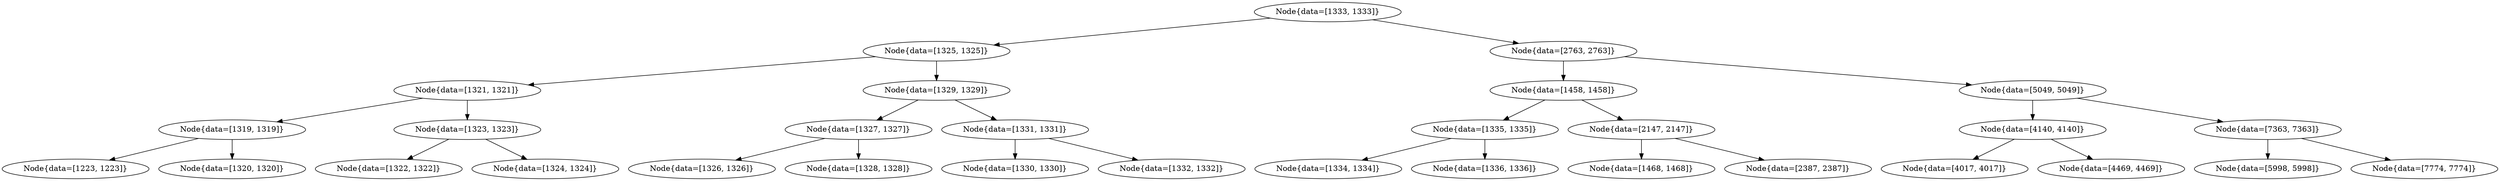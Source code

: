 digraph G{
343996043 [label="Node{data=[1333, 1333]}"]
343996043 -> 558223686
558223686 [label="Node{data=[1325, 1325]}"]
558223686 -> 1795976630
1795976630 [label="Node{data=[1321, 1321]}"]
1795976630 -> 1154241066
1154241066 [label="Node{data=[1319, 1319]}"]
1154241066 -> 1475072150
1475072150 [label="Node{data=[1223, 1223]}"]
1154241066 -> 1479271628
1479271628 [label="Node{data=[1320, 1320]}"]
1795976630 -> 1346519970
1346519970 [label="Node{data=[1323, 1323]}"]
1346519970 -> 1991837314
1991837314 [label="Node{data=[1322, 1322]}"]
1346519970 -> 2136934307
2136934307 [label="Node{data=[1324, 1324]}"]
558223686 -> 2027262208
2027262208 [label="Node{data=[1329, 1329]}"]
2027262208 -> 977834731
977834731 [label="Node{data=[1327, 1327]}"]
977834731 -> 75177526
75177526 [label="Node{data=[1326, 1326]}"]
977834731 -> 52323077
52323077 [label="Node{data=[1328, 1328]}"]
2027262208 -> 1469558775
1469558775 [label="Node{data=[1331, 1331]}"]
1469558775 -> 699834404
699834404 [label="Node{data=[1330, 1330]}"]
1469558775 -> 1977647498
1977647498 [label="Node{data=[1332, 1332]}"]
343996043 -> 85381752
85381752 [label="Node{data=[2763, 2763]}"]
85381752 -> 1871981882
1871981882 [label="Node{data=[1458, 1458]}"]
1871981882 -> 1941903212
1941903212 [label="Node{data=[1335, 1335]}"]
1941903212 -> 44184640
44184640 [label="Node{data=[1334, 1334]}"]
1941903212 -> 831824766
831824766 [label="Node{data=[1336, 1336]}"]
1871981882 -> 2141697419
2141697419 [label="Node{data=[2147, 2147]}"]
2141697419 -> 1957218660
1957218660 [label="Node{data=[1468, 1468]}"]
2141697419 -> 1740370821
1740370821 [label="Node{data=[2387, 2387]}"]
85381752 -> 1931486047
1931486047 [label="Node{data=[5049, 5049]}"]
1931486047 -> 829016925
829016925 [label="Node{data=[4140, 4140]}"]
829016925 -> 62441469
62441469 [label="Node{data=[4017, 4017]}"]
829016925 -> 992426964
992426964 [label="Node{data=[4469, 4469]}"]
1931486047 -> 1232063796
1232063796 [label="Node{data=[7363, 7363]}"]
1232063796 -> 908313703
908313703 [label="Node{data=[5998, 5998]}"]
1232063796 -> 1935768177
1935768177 [label="Node{data=[7774, 7774]}"]
}